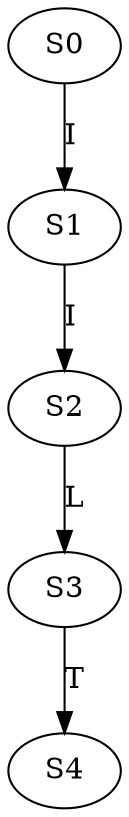 strict digraph  {
	S0 -> S1 [ label = I ];
	S1 -> S2 [ label = I ];
	S2 -> S3 [ label = L ];
	S3 -> S4 [ label = T ];
}
